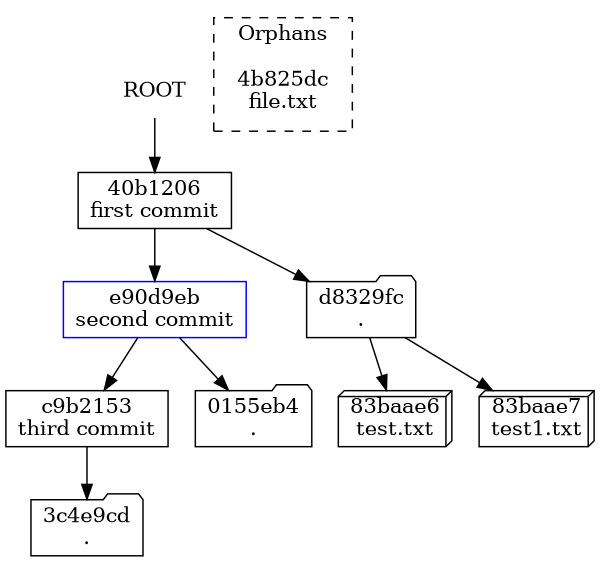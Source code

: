 digraph G {
size ="4,4";

// Commits
"ROOT" [shape=none];
"40b1206" [shape=box, label="40b1206\nfirst commit"];
"e90d9eb" [shape=box, label="e90d9eb\nsecond commit", color="blue"];
"c9b2153" [shape=box, label="c9b2153\nthird commit"];

// Trees
"d8329fc" [shape=folder, label="d8329fc\n."];
"0155eb4" [shape=folder, label="0155eb4\n."];
"3c4e9cd" [shape=folder, label="3c4e9cd\n."];

// Blobs
"83baae6" [shape=box3d, label="83baae6\ntest.txt"];
"83baae7" [shape=box3d, label="83baae7\ntest1.txt"];

// Orphans
subgraph cluster_0 {
  label="Orphans";
  style=dashed;
  "4b825dc" [shape=none,image="cloud.png", label="4b825dc\nfile.txt"];
  "4b825dc"
}

// Edges
"ROOT" -> "40b1206" [weight=100];
"40b1206" -> "d8329fc" [weight=50];
"d8329fc" -> "83baae6" [weight=25];
"d8329fc" -> "83baae7" [weight=25];
"40b1206" -> "e90d9eb" [weight=100];
"e90d9eb" -> "0155eb4" [weight=50];
"e90d9eb" -> "c9b2153" [weight=100];
"c9b2153" -> "3c4e9cd" [weight=50];
}
